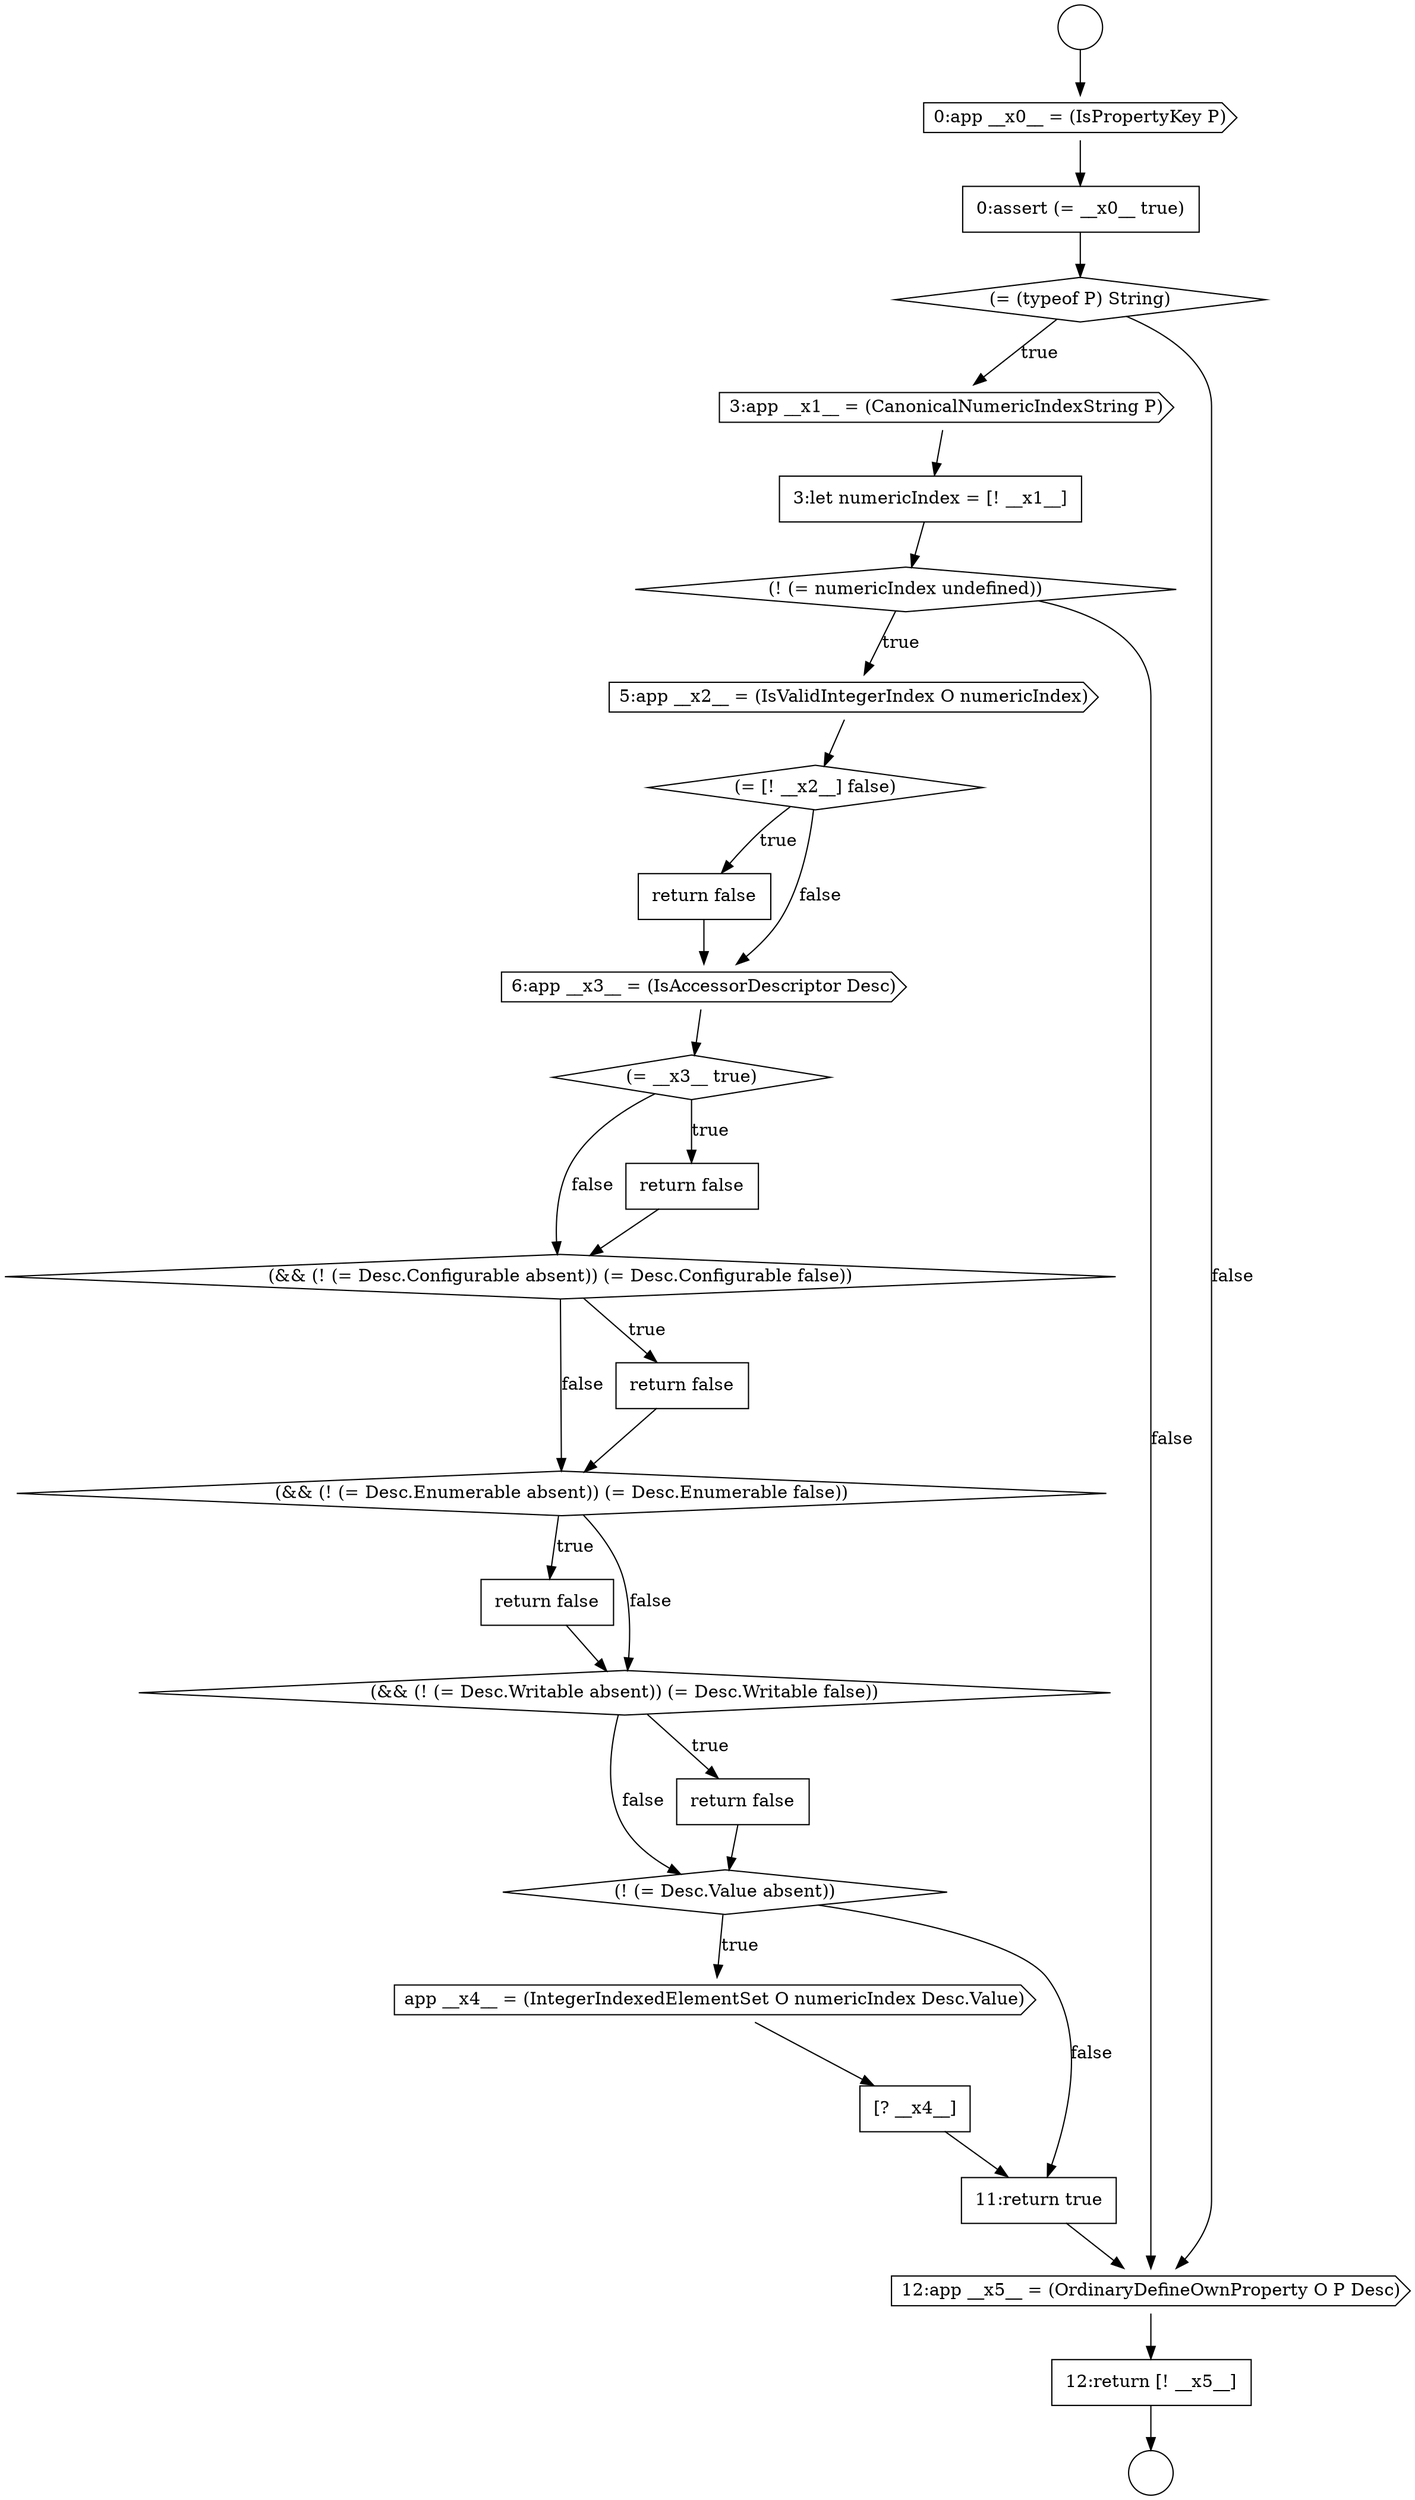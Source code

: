 digraph {
  node0 [shape=circle label=" " color="black" fillcolor="white" style=filled]
  node5 [shape=cds, label=<<font color="black">3:app __x1__ = (CanonicalNumericIndexString P)</font>> color="black" fillcolor="white" style=filled]
  node10 [shape=none, margin=0, label=<<font color="black">
    <table border="0" cellborder="1" cellspacing="0" cellpadding="10">
      <tr><td align="left">return false</td></tr>
    </table>
  </font>> color="black" fillcolor="white" style=filled]
  node14 [shape=diamond, label=<<font color="black">(&amp;&amp; (! (= Desc.Configurable absent)) (= Desc.Configurable false))</font>> color="black" fillcolor="white" style=filled]
  node20 [shape=diamond, label=<<font color="black">(! (= Desc.Value absent))</font>> color="black" fillcolor="white" style=filled]
  node1 [shape=circle label=" " color="black" fillcolor="white" style=filled]
  node6 [shape=none, margin=0, label=<<font color="black">
    <table border="0" cellborder="1" cellspacing="0" cellpadding="10">
      <tr><td align="left">3:let numericIndex = [! __x1__]</td></tr>
    </table>
  </font>> color="black" fillcolor="white" style=filled]
  node21 [shape=cds, label=<<font color="black">app __x4__ = (IntegerIndexedElementSet O numericIndex Desc.Value)</font>> color="black" fillcolor="white" style=filled]
  node9 [shape=diamond, label=<<font color="black">(= [! __x2__] false)</font>> color="black" fillcolor="white" style=filled]
  node13 [shape=none, margin=0, label=<<font color="black">
    <table border="0" cellborder="1" cellspacing="0" cellpadding="10">
      <tr><td align="left">return false</td></tr>
    </table>
  </font>> color="black" fillcolor="white" style=filled]
  node2 [shape=cds, label=<<font color="black">0:app __x0__ = (IsPropertyKey P)</font>> color="black" fillcolor="white" style=filled]
  node17 [shape=none, margin=0, label=<<font color="black">
    <table border="0" cellborder="1" cellspacing="0" cellpadding="10">
      <tr><td align="left">return false</td></tr>
    </table>
  </font>> color="black" fillcolor="white" style=filled]
  node22 [shape=none, margin=0, label=<<font color="black">
    <table border="0" cellborder="1" cellspacing="0" cellpadding="10">
      <tr><td align="left">[? __x4__]</td></tr>
    </table>
  </font>> color="black" fillcolor="white" style=filled]
  node12 [shape=diamond, label=<<font color="black">(= __x3__ true)</font>> color="black" fillcolor="white" style=filled]
  node7 [shape=diamond, label=<<font color="black">(! (= numericIndex undefined))</font>> color="black" fillcolor="white" style=filled]
  node3 [shape=none, margin=0, label=<<font color="black">
    <table border="0" cellborder="1" cellspacing="0" cellpadding="10">
      <tr><td align="left">0:assert (= __x0__ true)</td></tr>
    </table>
  </font>> color="black" fillcolor="white" style=filled]
  node18 [shape=diamond, label=<<font color="black">(&amp;&amp; (! (= Desc.Writable absent)) (= Desc.Writable false))</font>> color="black" fillcolor="white" style=filled]
  node16 [shape=diamond, label=<<font color="black">(&amp;&amp; (! (= Desc.Enumerable absent)) (= Desc.Enumerable false))</font>> color="black" fillcolor="white" style=filled]
  node11 [shape=cds, label=<<font color="black">6:app __x3__ = (IsAccessorDescriptor Desc)</font>> color="black" fillcolor="white" style=filled]
  node23 [shape=none, margin=0, label=<<font color="black">
    <table border="0" cellborder="1" cellspacing="0" cellpadding="10">
      <tr><td align="left">11:return true</td></tr>
    </table>
  </font>> color="black" fillcolor="white" style=filled]
  node8 [shape=cds, label=<<font color="black">5:app __x2__ = (IsValidIntegerIndex O numericIndex)</font>> color="black" fillcolor="white" style=filled]
  node19 [shape=none, margin=0, label=<<font color="black">
    <table border="0" cellborder="1" cellspacing="0" cellpadding="10">
      <tr><td align="left">return false</td></tr>
    </table>
  </font>> color="black" fillcolor="white" style=filled]
  node4 [shape=diamond, label=<<font color="black">(= (typeof P) String)</font>> color="black" fillcolor="white" style=filled]
  node15 [shape=none, margin=0, label=<<font color="black">
    <table border="0" cellborder="1" cellspacing="0" cellpadding="10">
      <tr><td align="left">return false</td></tr>
    </table>
  </font>> color="black" fillcolor="white" style=filled]
  node24 [shape=cds, label=<<font color="black">12:app __x5__ = (OrdinaryDefineOwnProperty O P Desc)</font>> color="black" fillcolor="white" style=filled]
  node25 [shape=none, margin=0, label=<<font color="black">
    <table border="0" cellborder="1" cellspacing="0" cellpadding="10">
      <tr><td align="left">12:return [! __x5__]</td></tr>
    </table>
  </font>> color="black" fillcolor="white" style=filled]
  node20 -> node21 [label=<<font color="black">true</font>> color="black"]
  node20 -> node23 [label=<<font color="black">false</font>> color="black"]
  node0 -> node2 [ color="black"]
  node23 -> node24 [ color="black"]
  node24 -> node25 [ color="black"]
  node4 -> node5 [label=<<font color="black">true</font>> color="black"]
  node4 -> node24 [label=<<font color="black">false</font>> color="black"]
  node18 -> node19 [label=<<font color="black">true</font>> color="black"]
  node18 -> node20 [label=<<font color="black">false</font>> color="black"]
  node17 -> node18 [ color="black"]
  node5 -> node6 [ color="black"]
  node3 -> node4 [ color="black"]
  node7 -> node8 [label=<<font color="black">true</font>> color="black"]
  node7 -> node24 [label=<<font color="black">false</font>> color="black"]
  node2 -> node3 [ color="black"]
  node15 -> node16 [ color="black"]
  node11 -> node12 [ color="black"]
  node9 -> node10 [label=<<font color="black">true</font>> color="black"]
  node9 -> node11 [label=<<font color="black">false</font>> color="black"]
  node19 -> node20 [ color="black"]
  node13 -> node14 [ color="black"]
  node22 -> node23 [ color="black"]
  node6 -> node7 [ color="black"]
  node10 -> node11 [ color="black"]
  node16 -> node17 [label=<<font color="black">true</font>> color="black"]
  node16 -> node18 [label=<<font color="black">false</font>> color="black"]
  node25 -> node1 [ color="black"]
  node8 -> node9 [ color="black"]
  node21 -> node22 [ color="black"]
  node14 -> node15 [label=<<font color="black">true</font>> color="black"]
  node14 -> node16 [label=<<font color="black">false</font>> color="black"]
  node12 -> node13 [label=<<font color="black">true</font>> color="black"]
  node12 -> node14 [label=<<font color="black">false</font>> color="black"]
}
